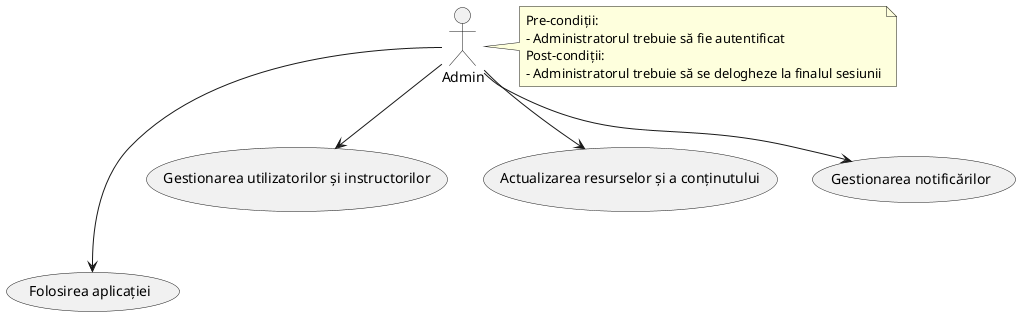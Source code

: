 @startuml
'https://plantuml.com/use-case-diagram

' Definire actori
:Admin: as Admin

' Definirea cazului principal de utilizare
(Folosirea aplicației) as (Use)

' Definire sarcini specifice administratorului ca cazuri de utilizare
(Gestionarea utilizatorilor și instructorilor) as (ManageUsers)
(Actualizarea resurselor și a conținutului) as (UpdateContent)
(Gestionarea notificărilor) as (ManageNotifications)

' Definire pre-condiții și post-condiții ca note
note right of Admin
Pre-condiții:
- Administratorul trebuie să fie autentificat
Post-condiții:
- Administratorul trebuie să se delogheze la finalul sesiunii
end note

' Conexiuni

Admin ---> (Use)
Admin --> (ManageUsers)
Admin --> (UpdateContent)
Admin --> (ManageNotifications)

@enduml
